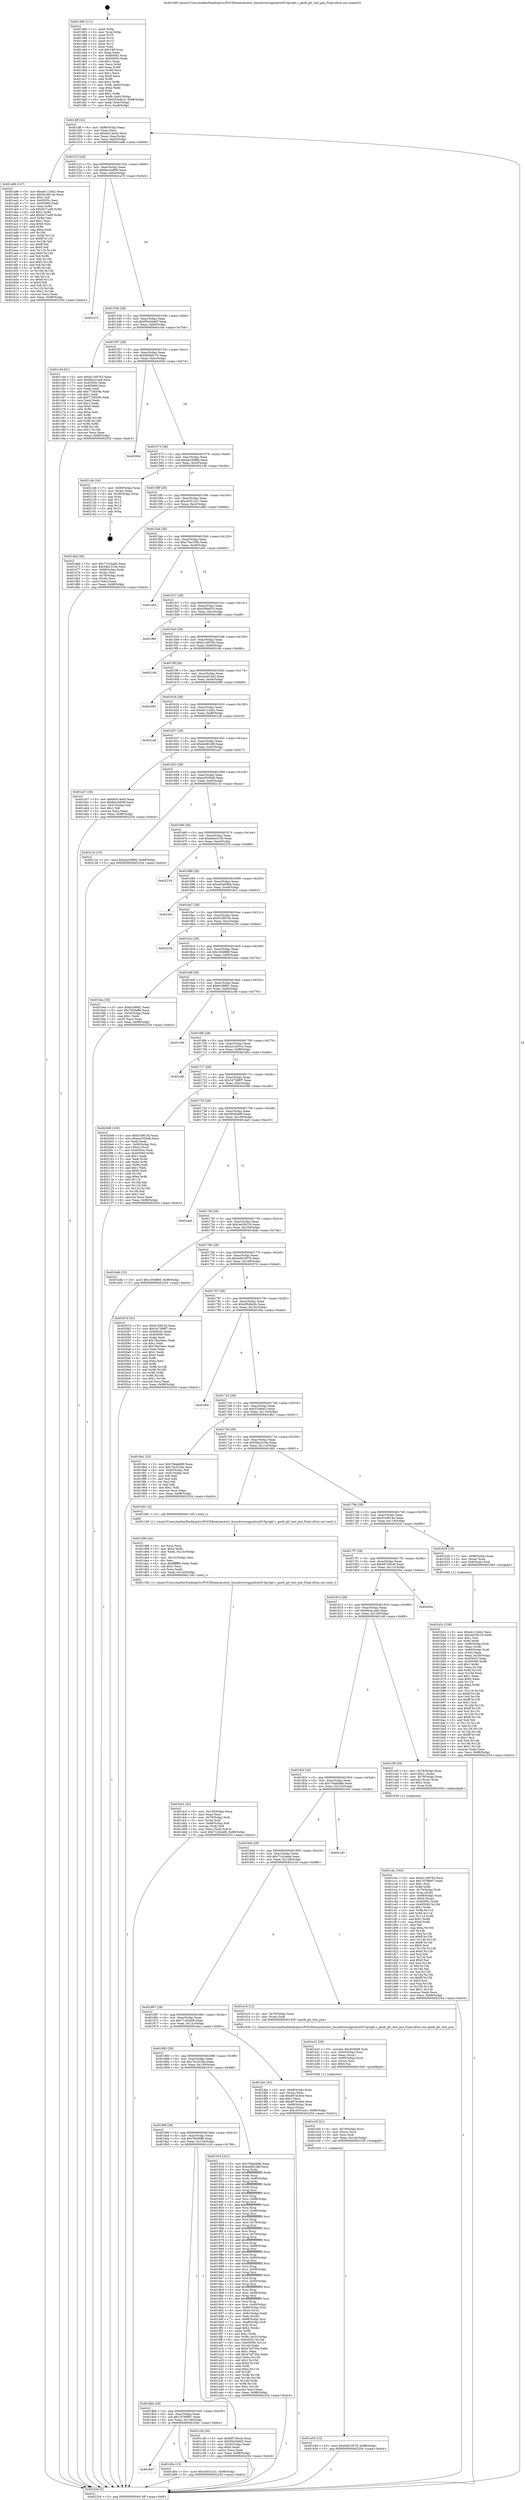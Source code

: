 digraph "0x401490" {
  label = "0x401490 (/mnt/c/Users/mathe/Desktop/tcc/POCII/binaries/extr_linuxdriversgpudrmi915gvtgtt.c_gen8_gtt_test_pse_Final-ollvm.out::main(0))"
  labelloc = "t"
  node[shape=record]

  Entry [label="",width=0.3,height=0.3,shape=circle,fillcolor=black,style=filled]
  "0x4014ff" [label="{
     0x4014ff [32]\l
     | [instrs]\l
     &nbsp;&nbsp;0x4014ff \<+6\>: mov -0x98(%rbp),%eax\l
     &nbsp;&nbsp;0x401505 \<+2\>: mov %eax,%ecx\l
     &nbsp;&nbsp;0x401507 \<+6\>: sub $0x8cb14e04,%ecx\l
     &nbsp;&nbsp;0x40150d \<+6\>: mov %eax,-0xac(%rbp)\l
     &nbsp;&nbsp;0x401513 \<+6\>: mov %ecx,-0xb0(%rbp)\l
     &nbsp;&nbsp;0x401519 \<+6\>: je 0000000000401a96 \<main+0x606\>\l
  }"]
  "0x401a96" [label="{
     0x401a96 [147]\l
     | [instrs]\l
     &nbsp;&nbsp;0x401a96 \<+5\>: mov $0xeb112eb2,%eax\l
     &nbsp;&nbsp;0x401a9b \<+5\>: mov $0x5cc6614e,%ecx\l
     &nbsp;&nbsp;0x401aa0 \<+2\>: mov $0x1,%dl\l
     &nbsp;&nbsp;0x401aa2 \<+7\>: mov 0x40505c,%esi\l
     &nbsp;&nbsp;0x401aa9 \<+7\>: mov 0x405060,%edi\l
     &nbsp;&nbsp;0x401ab0 \<+3\>: mov %esi,%r8d\l
     &nbsp;&nbsp;0x401ab3 \<+7\>: sub $0x5e71ad9,%r8d\l
     &nbsp;&nbsp;0x401aba \<+4\>: sub $0x1,%r8d\l
     &nbsp;&nbsp;0x401abe \<+7\>: add $0x5e71ad9,%r8d\l
     &nbsp;&nbsp;0x401ac5 \<+4\>: imul %r8d,%esi\l
     &nbsp;&nbsp;0x401ac9 \<+3\>: and $0x1,%esi\l
     &nbsp;&nbsp;0x401acc \<+3\>: cmp $0x0,%esi\l
     &nbsp;&nbsp;0x401acf \<+4\>: sete %r9b\l
     &nbsp;&nbsp;0x401ad3 \<+3\>: cmp $0xa,%edi\l
     &nbsp;&nbsp;0x401ad6 \<+4\>: setl %r10b\l
     &nbsp;&nbsp;0x401ada \<+3\>: mov %r9b,%r11b\l
     &nbsp;&nbsp;0x401add \<+4\>: xor $0xff,%r11b\l
     &nbsp;&nbsp;0x401ae1 \<+3\>: mov %r10b,%bl\l
     &nbsp;&nbsp;0x401ae4 \<+3\>: xor $0xff,%bl\l
     &nbsp;&nbsp;0x401ae7 \<+3\>: xor $0x0,%dl\l
     &nbsp;&nbsp;0x401aea \<+3\>: mov %r11b,%r14b\l
     &nbsp;&nbsp;0x401aed \<+4\>: and $0x0,%r14b\l
     &nbsp;&nbsp;0x401af1 \<+3\>: and %dl,%r9b\l
     &nbsp;&nbsp;0x401af4 \<+3\>: mov %bl,%r15b\l
     &nbsp;&nbsp;0x401af7 \<+4\>: and $0x0,%r15b\l
     &nbsp;&nbsp;0x401afb \<+3\>: and %dl,%r10b\l
     &nbsp;&nbsp;0x401afe \<+3\>: or %r9b,%r14b\l
     &nbsp;&nbsp;0x401b01 \<+3\>: or %r10b,%r15b\l
     &nbsp;&nbsp;0x401b04 \<+3\>: xor %r15b,%r14b\l
     &nbsp;&nbsp;0x401b07 \<+3\>: or %bl,%r11b\l
     &nbsp;&nbsp;0x401b0a \<+4\>: xor $0xff,%r11b\l
     &nbsp;&nbsp;0x401b0e \<+3\>: or $0x0,%dl\l
     &nbsp;&nbsp;0x401b11 \<+3\>: and %dl,%r11b\l
     &nbsp;&nbsp;0x401b14 \<+3\>: or %r11b,%r14b\l
     &nbsp;&nbsp;0x401b17 \<+4\>: test $0x1,%r14b\l
     &nbsp;&nbsp;0x401b1b \<+3\>: cmovne %ecx,%eax\l
     &nbsp;&nbsp;0x401b1e \<+6\>: mov %eax,-0x98(%rbp)\l
     &nbsp;&nbsp;0x401b24 \<+5\>: jmp 0000000000402254 \<main+0xdc4\>\l
  }"]
  "0x40151f" [label="{
     0x40151f [28]\l
     | [instrs]\l
     &nbsp;&nbsp;0x40151f \<+5\>: jmp 0000000000401524 \<main+0x94\>\l
     &nbsp;&nbsp;0x401524 \<+6\>: mov -0xac(%rbp),%eax\l
     &nbsp;&nbsp;0x40152a \<+5\>: sub $0x8ec3a908,%eax\l
     &nbsp;&nbsp;0x40152f \<+6\>: mov %eax,-0xb4(%rbp)\l
     &nbsp;&nbsp;0x401535 \<+6\>: je 0000000000401a75 \<main+0x5e5\>\l
  }"]
  Exit [label="",width=0.3,height=0.3,shape=circle,fillcolor=black,style=filled,peripheries=2]
  "0x401a75" [label="{
     0x401a75\l
  }", style=dashed]
  "0x40153b" [label="{
     0x40153b [28]\l
     | [instrs]\l
     &nbsp;&nbsp;0x40153b \<+5\>: jmp 0000000000401540 \<main+0xb0\>\l
     &nbsp;&nbsp;0x401540 \<+6\>: mov -0xac(%rbp),%eax\l
     &nbsp;&nbsp;0x401546 \<+5\>: sub $0x95e34dd5,%eax\l
     &nbsp;&nbsp;0x40154b \<+6\>: mov %eax,-0xb8(%rbp)\l
     &nbsp;&nbsp;0x401551 \<+6\>: je 0000000000401c44 \<main+0x7b4\>\l
  }"]
  "0x401e54" [label="{
     0x401e54 [15]\l
     | [instrs]\l
     &nbsp;&nbsp;0x401e54 \<+10\>: movl $0x44810079,-0x98(%rbp)\l
     &nbsp;&nbsp;0x401e5e \<+5\>: jmp 0000000000402254 \<main+0xdc4\>\l
  }"]
  "0x401c44" [label="{
     0x401c44 [91]\l
     | [instrs]\l
     &nbsp;&nbsp;0x401c44 \<+5\>: mov $0xd11b9763,%eax\l
     &nbsp;&nbsp;0x401c49 \<+5\>: mov $0x6bce1ae8,%ecx\l
     &nbsp;&nbsp;0x401c4e \<+7\>: mov 0x40505c,%edx\l
     &nbsp;&nbsp;0x401c55 \<+7\>: mov 0x405060,%esi\l
     &nbsp;&nbsp;0x401c5c \<+2\>: mov %edx,%edi\l
     &nbsp;&nbsp;0x401c5e \<+6\>: add $0x773820fe,%edi\l
     &nbsp;&nbsp;0x401c64 \<+3\>: sub $0x1,%edi\l
     &nbsp;&nbsp;0x401c67 \<+6\>: sub $0x773820fe,%edi\l
     &nbsp;&nbsp;0x401c6d \<+3\>: imul %edi,%edx\l
     &nbsp;&nbsp;0x401c70 \<+3\>: and $0x1,%edx\l
     &nbsp;&nbsp;0x401c73 \<+3\>: cmp $0x0,%edx\l
     &nbsp;&nbsp;0x401c76 \<+4\>: sete %r8b\l
     &nbsp;&nbsp;0x401c7a \<+3\>: cmp $0xa,%esi\l
     &nbsp;&nbsp;0x401c7d \<+4\>: setl %r9b\l
     &nbsp;&nbsp;0x401c81 \<+3\>: mov %r8b,%r10b\l
     &nbsp;&nbsp;0x401c84 \<+3\>: and %r9b,%r10b\l
     &nbsp;&nbsp;0x401c87 \<+3\>: xor %r9b,%r8b\l
     &nbsp;&nbsp;0x401c8a \<+3\>: or %r8b,%r10b\l
     &nbsp;&nbsp;0x401c8d \<+4\>: test $0x1,%r10b\l
     &nbsp;&nbsp;0x401c91 \<+3\>: cmovne %ecx,%eax\l
     &nbsp;&nbsp;0x401c94 \<+6\>: mov %eax,-0x98(%rbp)\l
     &nbsp;&nbsp;0x401c9a \<+5\>: jmp 0000000000402254 \<main+0xdc4\>\l
  }"]
  "0x401557" [label="{
     0x401557 [28]\l
     | [instrs]\l
     &nbsp;&nbsp;0x401557 \<+5\>: jmp 000000000040155c \<main+0xcc\>\l
     &nbsp;&nbsp;0x40155c \<+6\>: mov -0xac(%rbp),%eax\l
     &nbsp;&nbsp;0x401562 \<+5\>: sub $0x9d940c70,%eax\l
     &nbsp;&nbsp;0x401567 \<+6\>: mov %eax,-0xbc(%rbp)\l
     &nbsp;&nbsp;0x40156d \<+6\>: je 000000000040200d \<main+0xb7d\>\l
  }"]
  "0x401e3f" [label="{
     0x401e3f [21]\l
     | [instrs]\l
     &nbsp;&nbsp;0x401e3f \<+4\>: mov -0x70(%rbp),%rcx\l
     &nbsp;&nbsp;0x401e43 \<+3\>: mov (%rcx),%rcx\l
     &nbsp;&nbsp;0x401e46 \<+3\>: mov %rcx,%rdi\l
     &nbsp;&nbsp;0x401e49 \<+6\>: mov %eax,-0x144(%rbp)\l
     &nbsp;&nbsp;0x401e4f \<+5\>: call 0000000000401030 \<free@plt\>\l
     | [calls]\l
     &nbsp;&nbsp;0x401030 \{1\} (unknown)\l
  }"]
  "0x40200d" [label="{
     0x40200d\l
  }", style=dashed]
  "0x401573" [label="{
     0x401573 [28]\l
     | [instrs]\l
     &nbsp;&nbsp;0x401573 \<+5\>: jmp 0000000000401578 \<main+0xe8\>\l
     &nbsp;&nbsp;0x401578 \<+6\>: mov -0xac(%rbp),%eax\l
     &nbsp;&nbsp;0x40157e \<+5\>: sub $0xab2598fd,%eax\l
     &nbsp;&nbsp;0x401583 \<+6\>: mov %eax,-0xc0(%rbp)\l
     &nbsp;&nbsp;0x401589 \<+6\>: je 000000000040214b \<main+0xcbb\>\l
  }"]
  "0x401e22" [label="{
     0x401e22 [29]\l
     | [instrs]\l
     &nbsp;&nbsp;0x401e22 \<+10\>: movabs $0x4030d6,%rdi\l
     &nbsp;&nbsp;0x401e2c \<+4\>: mov -0x60(%rbp),%rcx\l
     &nbsp;&nbsp;0x401e30 \<+2\>: mov %eax,(%rcx)\l
     &nbsp;&nbsp;0x401e32 \<+4\>: mov -0x60(%rbp),%rcx\l
     &nbsp;&nbsp;0x401e36 \<+2\>: mov (%rcx),%esi\l
     &nbsp;&nbsp;0x401e38 \<+2\>: mov $0x0,%al\l
     &nbsp;&nbsp;0x401e3a \<+5\>: call 0000000000401040 \<printf@plt\>\l
     | [calls]\l
     &nbsp;&nbsp;0x401040 \{1\} (unknown)\l
  }"]
  "0x40214b" [label="{
     0x40214b [24]\l
     | [instrs]\l
     &nbsp;&nbsp;0x40214b \<+7\>: mov -0x90(%rbp),%rax\l
     &nbsp;&nbsp;0x402152 \<+2\>: mov (%rax),%eax\l
     &nbsp;&nbsp;0x402154 \<+4\>: lea -0x28(%rbp),%rsp\l
     &nbsp;&nbsp;0x402158 \<+1\>: pop %rbx\l
     &nbsp;&nbsp;0x402159 \<+2\>: pop %r12\l
     &nbsp;&nbsp;0x40215b \<+2\>: pop %r13\l
     &nbsp;&nbsp;0x40215d \<+2\>: pop %r14\l
     &nbsp;&nbsp;0x40215f \<+2\>: pop %r15\l
     &nbsp;&nbsp;0x402161 \<+1\>: pop %rbp\l
     &nbsp;&nbsp;0x402162 \<+1\>: ret\l
  }"]
  "0x40158f" [label="{
     0x40158f [28]\l
     | [instrs]\l
     &nbsp;&nbsp;0x40158f \<+5\>: jmp 0000000000401594 \<main+0x104\>\l
     &nbsp;&nbsp;0x401594 \<+6\>: mov -0xac(%rbp),%eax\l
     &nbsp;&nbsp;0x40159a \<+5\>: sub $0xc4551a31,%eax\l
     &nbsp;&nbsp;0x40159f \<+6\>: mov %eax,-0xc4(%rbp)\l
     &nbsp;&nbsp;0x4015a5 \<+6\>: je 0000000000401d6d \<main+0x8dd\>\l
  }"]
  "0x401dc2" [label="{
     0x401dc2 [42]\l
     | [instrs]\l
     &nbsp;&nbsp;0x401dc2 \<+6\>: mov -0x140(%rbp),%ecx\l
     &nbsp;&nbsp;0x401dc8 \<+3\>: imul %eax,%ecx\l
     &nbsp;&nbsp;0x401dcb \<+4\>: mov -0x70(%rbp),%rdi\l
     &nbsp;&nbsp;0x401dcf \<+3\>: mov (%rdi),%rdi\l
     &nbsp;&nbsp;0x401dd2 \<+4\>: mov -0x68(%rbp),%r8\l
     &nbsp;&nbsp;0x401dd6 \<+3\>: movslq (%r8),%r8\l
     &nbsp;&nbsp;0x401dd9 \<+4\>: mov %ecx,(%rdi,%r8,4)\l
     &nbsp;&nbsp;0x401ddd \<+10\>: movl $0x71cb2a06,-0x98(%rbp)\l
     &nbsp;&nbsp;0x401de7 \<+5\>: jmp 0000000000402254 \<main+0xdc4\>\l
  }"]
  "0x401d6d" [label="{
     0x401d6d [36]\l
     | [instrs]\l
     &nbsp;&nbsp;0x401d6d \<+5\>: mov $0x71424ada,%eax\l
     &nbsp;&nbsp;0x401d72 \<+5\>: mov $0x58a2310a,%ecx\l
     &nbsp;&nbsp;0x401d77 \<+4\>: mov -0x68(%rbp),%rdx\l
     &nbsp;&nbsp;0x401d7b \<+2\>: mov (%rdx),%esi\l
     &nbsp;&nbsp;0x401d7d \<+4\>: mov -0x78(%rbp),%rdx\l
     &nbsp;&nbsp;0x401d81 \<+2\>: cmp (%rdx),%esi\l
     &nbsp;&nbsp;0x401d83 \<+3\>: cmovl %ecx,%eax\l
     &nbsp;&nbsp;0x401d86 \<+6\>: mov %eax,-0x98(%rbp)\l
     &nbsp;&nbsp;0x401d8c \<+5\>: jmp 0000000000402254 \<main+0xdc4\>\l
  }"]
  "0x4015ab" [label="{
     0x4015ab [28]\l
     | [instrs]\l
     &nbsp;&nbsp;0x4015ab \<+5\>: jmp 00000000004015b0 \<main+0x120\>\l
     &nbsp;&nbsp;0x4015b0 \<+6\>: mov -0xac(%rbp),%eax\l
     &nbsp;&nbsp;0x4015b6 \<+5\>: sub $0xc7be105b,%eax\l
     &nbsp;&nbsp;0x4015bb \<+6\>: mov %eax,-0xc8(%rbp)\l
     &nbsp;&nbsp;0x4015c1 \<+6\>: je 0000000000401e63 \<main+0x9d3\>\l
  }"]
  "0x401d96" [label="{
     0x401d96 [44]\l
     | [instrs]\l
     &nbsp;&nbsp;0x401d96 \<+2\>: xor %ecx,%ecx\l
     &nbsp;&nbsp;0x401d98 \<+5\>: mov $0x2,%edx\l
     &nbsp;&nbsp;0x401d9d \<+6\>: mov %edx,-0x13c(%rbp)\l
     &nbsp;&nbsp;0x401da3 \<+1\>: cltd\l
     &nbsp;&nbsp;0x401da4 \<+6\>: mov -0x13c(%rbp),%esi\l
     &nbsp;&nbsp;0x401daa \<+2\>: idiv %esi\l
     &nbsp;&nbsp;0x401dac \<+6\>: imul $0xfffffffe,%edx,%edx\l
     &nbsp;&nbsp;0x401db2 \<+3\>: sub $0x1,%ecx\l
     &nbsp;&nbsp;0x401db5 \<+2\>: sub %ecx,%edx\l
     &nbsp;&nbsp;0x401db7 \<+6\>: mov %edx,-0x140(%rbp)\l
     &nbsp;&nbsp;0x401dbd \<+5\>: call 0000000000401160 \<next_i\>\l
     | [calls]\l
     &nbsp;&nbsp;0x401160 \{1\} (/mnt/c/Users/mathe/Desktop/tcc/POCII/binaries/extr_linuxdriversgpudrmi915gvtgtt.c_gen8_gtt_test_pse_Final-ollvm.out::next_i)\l
  }"]
  "0x401e63" [label="{
     0x401e63\l
  }", style=dashed]
  "0x4015c7" [label="{
     0x4015c7 [28]\l
     | [instrs]\l
     &nbsp;&nbsp;0x4015c7 \<+5\>: jmp 00000000004015cc \<main+0x13c\>\l
     &nbsp;&nbsp;0x4015cc \<+6\>: mov -0xac(%rbp),%eax\l
     &nbsp;&nbsp;0x4015d2 \<+5\>: sub $0xcf564f10,%eax\l
     &nbsp;&nbsp;0x4015d7 \<+6\>: mov %eax,-0xcc(%rbp)\l
     &nbsp;&nbsp;0x4015dd \<+6\>: je 0000000000401f88 \<main+0xaf8\>\l
  }"]
  "0x4018d7" [label="{
     0x4018d7\l
  }", style=dashed]
  "0x401f88" [label="{
     0x401f88\l
  }", style=dashed]
  "0x4015e3" [label="{
     0x4015e3 [28]\l
     | [instrs]\l
     &nbsp;&nbsp;0x4015e3 \<+5\>: jmp 00000000004015e8 \<main+0x158\>\l
     &nbsp;&nbsp;0x4015e8 \<+6\>: mov -0xac(%rbp),%eax\l
     &nbsp;&nbsp;0x4015ee \<+5\>: sub $0xd11b9763,%eax\l
     &nbsp;&nbsp;0x4015f3 \<+6\>: mov %eax,-0xd0(%rbp)\l
     &nbsp;&nbsp;0x4015f9 \<+6\>: je 00000000004021db \<main+0xd4b\>\l
  }"]
  "0x401d5e" [label="{
     0x401d5e [15]\l
     | [instrs]\l
     &nbsp;&nbsp;0x401d5e \<+10\>: movl $0xc4551a31,-0x98(%rbp)\l
     &nbsp;&nbsp;0x401d68 \<+5\>: jmp 0000000000402254 \<main+0xdc4\>\l
  }"]
  "0x4021db" [label="{
     0x4021db\l
  }", style=dashed]
  "0x4015ff" [label="{
     0x4015ff [28]\l
     | [instrs]\l
     &nbsp;&nbsp;0x4015ff \<+5\>: jmp 0000000000401604 \<main+0x174\>\l
     &nbsp;&nbsp;0x401604 \<+6\>: mov -0xac(%rbp),%eax\l
     &nbsp;&nbsp;0x40160a \<+5\>: sub $0xeadd14d3,%eax\l
     &nbsp;&nbsp;0x40160f \<+6\>: mov %eax,-0xd4(%rbp)\l
     &nbsp;&nbsp;0x401615 \<+6\>: je 0000000000402069 \<main+0xbd9\>\l
  }"]
  "0x401cbc" [label="{
     0x401cbc [162]\l
     | [instrs]\l
     &nbsp;&nbsp;0x401cbc \<+5\>: mov $0xd11b9763,%ecx\l
     &nbsp;&nbsp;0x401cc1 \<+5\>: mov $0x7d76f697,%edx\l
     &nbsp;&nbsp;0x401cc6 \<+3\>: mov $0x1,%sil\l
     &nbsp;&nbsp;0x401cc9 \<+3\>: xor %r8d,%r8d\l
     &nbsp;&nbsp;0x401ccc \<+4\>: mov -0x70(%rbp),%rdi\l
     &nbsp;&nbsp;0x401cd0 \<+3\>: mov %rax,(%rdi)\l
     &nbsp;&nbsp;0x401cd3 \<+4\>: mov -0x68(%rbp),%rax\l
     &nbsp;&nbsp;0x401cd7 \<+6\>: movl $0x0,(%rax)\l
     &nbsp;&nbsp;0x401cdd \<+8\>: mov 0x40505c,%r9d\l
     &nbsp;&nbsp;0x401ce5 \<+8\>: mov 0x405060,%r10d\l
     &nbsp;&nbsp;0x401ced \<+4\>: sub $0x1,%r8d\l
     &nbsp;&nbsp;0x401cf1 \<+3\>: mov %r9d,%r11d\l
     &nbsp;&nbsp;0x401cf4 \<+3\>: add %r8d,%r11d\l
     &nbsp;&nbsp;0x401cf7 \<+4\>: imul %r11d,%r9d\l
     &nbsp;&nbsp;0x401cfb \<+4\>: and $0x1,%r9d\l
     &nbsp;&nbsp;0x401cff \<+4\>: cmp $0x0,%r9d\l
     &nbsp;&nbsp;0x401d03 \<+3\>: sete %bl\l
     &nbsp;&nbsp;0x401d06 \<+4\>: cmp $0xa,%r10d\l
     &nbsp;&nbsp;0x401d0a \<+4\>: setl %r14b\l
     &nbsp;&nbsp;0x401d0e \<+3\>: mov %bl,%r15b\l
     &nbsp;&nbsp;0x401d11 \<+4\>: xor $0xff,%r15b\l
     &nbsp;&nbsp;0x401d15 \<+3\>: mov %r14b,%r12b\l
     &nbsp;&nbsp;0x401d18 \<+4\>: xor $0xff,%r12b\l
     &nbsp;&nbsp;0x401d1c \<+4\>: xor $0x0,%sil\l
     &nbsp;&nbsp;0x401d20 \<+3\>: mov %r15b,%r13b\l
     &nbsp;&nbsp;0x401d23 \<+4\>: and $0x0,%r13b\l
     &nbsp;&nbsp;0x401d27 \<+3\>: and %sil,%bl\l
     &nbsp;&nbsp;0x401d2a \<+3\>: mov %r12b,%al\l
     &nbsp;&nbsp;0x401d2d \<+2\>: and $0x0,%al\l
     &nbsp;&nbsp;0x401d2f \<+3\>: and %sil,%r14b\l
     &nbsp;&nbsp;0x401d32 \<+3\>: or %bl,%r13b\l
     &nbsp;&nbsp;0x401d35 \<+3\>: or %r14b,%al\l
     &nbsp;&nbsp;0x401d38 \<+3\>: xor %al,%r13b\l
     &nbsp;&nbsp;0x401d3b \<+3\>: or %r12b,%r15b\l
     &nbsp;&nbsp;0x401d3e \<+4\>: xor $0xff,%r15b\l
     &nbsp;&nbsp;0x401d42 \<+4\>: or $0x0,%sil\l
     &nbsp;&nbsp;0x401d46 \<+3\>: and %sil,%r15b\l
     &nbsp;&nbsp;0x401d49 \<+3\>: or %r15b,%r13b\l
     &nbsp;&nbsp;0x401d4c \<+4\>: test $0x1,%r13b\l
     &nbsp;&nbsp;0x401d50 \<+3\>: cmovne %edx,%ecx\l
     &nbsp;&nbsp;0x401d53 \<+6\>: mov %ecx,-0x98(%rbp)\l
     &nbsp;&nbsp;0x401d59 \<+5\>: jmp 0000000000402254 \<main+0xdc4\>\l
  }"]
  "0x402069" [label="{
     0x402069\l
  }", style=dashed]
  "0x40161b" [label="{
     0x40161b [28]\l
     | [instrs]\l
     &nbsp;&nbsp;0x40161b \<+5\>: jmp 0000000000401620 \<main+0x190\>\l
     &nbsp;&nbsp;0x401620 \<+6\>: mov -0xac(%rbp),%eax\l
     &nbsp;&nbsp;0x401626 \<+5\>: sub $0xeb112eb2,%eax\l
     &nbsp;&nbsp;0x40162b \<+6\>: mov %eax,-0xd8(%rbp)\l
     &nbsp;&nbsp;0x401631 \<+6\>: je 00000000004021a8 \<main+0xd18\>\l
  }"]
  "0x4018bb" [label="{
     0x4018bb [28]\l
     | [instrs]\l
     &nbsp;&nbsp;0x4018bb \<+5\>: jmp 00000000004018c0 \<main+0x430\>\l
     &nbsp;&nbsp;0x4018c0 \<+6\>: mov -0xac(%rbp),%eax\l
     &nbsp;&nbsp;0x4018c6 \<+5\>: sub $0x7d76f697,%eax\l
     &nbsp;&nbsp;0x4018cb \<+6\>: mov %eax,-0x138(%rbp)\l
     &nbsp;&nbsp;0x4018d1 \<+6\>: je 0000000000401d5e \<main+0x8ce\>\l
  }"]
  "0x4021a8" [label="{
     0x4021a8\l
  }", style=dashed]
  "0x401637" [label="{
     0x401637 [28]\l
     | [instrs]\l
     &nbsp;&nbsp;0x401637 \<+5\>: jmp 000000000040163c \<main+0x1ac\>\l
     &nbsp;&nbsp;0x40163c \<+6\>: mov -0xac(%rbp),%eax\l
     &nbsp;&nbsp;0x401642 \<+5\>: sub $0xebd91d8f,%eax\l
     &nbsp;&nbsp;0x401647 \<+6\>: mov %eax,-0xdc(%rbp)\l
     &nbsp;&nbsp;0x40164d \<+6\>: je 0000000000401a57 \<main+0x5c7\>\l
  }"]
  "0x401c26" [label="{
     0x401c26 [30]\l
     | [instrs]\l
     &nbsp;&nbsp;0x401c26 \<+5\>: mov $0x68729ccb,%eax\l
     &nbsp;&nbsp;0x401c2b \<+5\>: mov $0x95e34dd5,%ecx\l
     &nbsp;&nbsp;0x401c30 \<+3\>: mov -0x30(%rbp),%edx\l
     &nbsp;&nbsp;0x401c33 \<+3\>: cmp $0x0,%edx\l
     &nbsp;&nbsp;0x401c36 \<+3\>: cmove %ecx,%eax\l
     &nbsp;&nbsp;0x401c39 \<+6\>: mov %eax,-0x98(%rbp)\l
     &nbsp;&nbsp;0x401c3f \<+5\>: jmp 0000000000402254 \<main+0xdc4\>\l
  }"]
  "0x401a57" [label="{
     0x401a57 [30]\l
     | [instrs]\l
     &nbsp;&nbsp;0x401a57 \<+5\>: mov $0x8cb14e04,%eax\l
     &nbsp;&nbsp;0x401a5c \<+5\>: mov $0x8ec3a908,%ecx\l
     &nbsp;&nbsp;0x401a61 \<+3\>: mov -0x31(%rbp),%dl\l
     &nbsp;&nbsp;0x401a64 \<+3\>: test $0x1,%dl\l
     &nbsp;&nbsp;0x401a67 \<+3\>: cmovne %ecx,%eax\l
     &nbsp;&nbsp;0x401a6a \<+6\>: mov %eax,-0x98(%rbp)\l
     &nbsp;&nbsp;0x401a70 \<+5\>: jmp 0000000000402254 \<main+0xdc4\>\l
  }"]
  "0x401653" [label="{
     0x401653 [28]\l
     | [instrs]\l
     &nbsp;&nbsp;0x401653 \<+5\>: jmp 0000000000401658 \<main+0x1c8\>\l
     &nbsp;&nbsp;0x401658 \<+6\>: mov -0xac(%rbp),%eax\l
     &nbsp;&nbsp;0x40165e \<+5\>: sub $0xec0550e8,%eax\l
     &nbsp;&nbsp;0x401663 \<+6\>: mov %eax,-0xe0(%rbp)\l
     &nbsp;&nbsp;0x401669 \<+6\>: je 000000000040213c \<main+0xcac\>\l
  }"]
  "0x401b3c" [label="{
     0x401b3c [159]\l
     | [instrs]\l
     &nbsp;&nbsp;0x401b3c \<+5\>: mov $0xeb112eb2,%ecx\l
     &nbsp;&nbsp;0x401b41 \<+5\>: mov $0x3e439129,%edx\l
     &nbsp;&nbsp;0x401b46 \<+3\>: mov $0x1,%sil\l
     &nbsp;&nbsp;0x401b49 \<+3\>: xor %r8d,%r8d\l
     &nbsp;&nbsp;0x401b4c \<+4\>: mov -0x80(%rbp),%rdi\l
     &nbsp;&nbsp;0x401b50 \<+2\>: mov %eax,(%rdi)\l
     &nbsp;&nbsp;0x401b52 \<+4\>: mov -0x80(%rbp),%rdi\l
     &nbsp;&nbsp;0x401b56 \<+2\>: mov (%rdi),%eax\l
     &nbsp;&nbsp;0x401b58 \<+3\>: mov %eax,-0x30(%rbp)\l
     &nbsp;&nbsp;0x401b5b \<+7\>: mov 0x40505c,%eax\l
     &nbsp;&nbsp;0x401b62 \<+8\>: mov 0x405060,%r9d\l
     &nbsp;&nbsp;0x401b6a \<+4\>: sub $0x1,%r8d\l
     &nbsp;&nbsp;0x401b6e \<+3\>: mov %eax,%r10d\l
     &nbsp;&nbsp;0x401b71 \<+3\>: add %r8d,%r10d\l
     &nbsp;&nbsp;0x401b74 \<+4\>: imul %r10d,%eax\l
     &nbsp;&nbsp;0x401b78 \<+3\>: and $0x1,%eax\l
     &nbsp;&nbsp;0x401b7b \<+3\>: cmp $0x0,%eax\l
     &nbsp;&nbsp;0x401b7e \<+4\>: sete %r11b\l
     &nbsp;&nbsp;0x401b82 \<+4\>: cmp $0xa,%r9d\l
     &nbsp;&nbsp;0x401b86 \<+3\>: setl %bl\l
     &nbsp;&nbsp;0x401b89 \<+3\>: mov %r11b,%r14b\l
     &nbsp;&nbsp;0x401b8c \<+4\>: xor $0xff,%r14b\l
     &nbsp;&nbsp;0x401b90 \<+3\>: mov %bl,%r15b\l
     &nbsp;&nbsp;0x401b93 \<+4\>: xor $0xff,%r15b\l
     &nbsp;&nbsp;0x401b97 \<+4\>: xor $0x1,%sil\l
     &nbsp;&nbsp;0x401b9b \<+3\>: mov %r14b,%r12b\l
     &nbsp;&nbsp;0x401b9e \<+4\>: and $0xff,%r12b\l
     &nbsp;&nbsp;0x401ba2 \<+3\>: and %sil,%r11b\l
     &nbsp;&nbsp;0x401ba5 \<+3\>: mov %r15b,%r13b\l
     &nbsp;&nbsp;0x401ba8 \<+4\>: and $0xff,%r13b\l
     &nbsp;&nbsp;0x401bac \<+3\>: and %sil,%bl\l
     &nbsp;&nbsp;0x401baf \<+3\>: or %r11b,%r12b\l
     &nbsp;&nbsp;0x401bb2 \<+3\>: or %bl,%r13b\l
     &nbsp;&nbsp;0x401bb5 \<+3\>: xor %r13b,%r12b\l
     &nbsp;&nbsp;0x401bb8 \<+3\>: or %r15b,%r14b\l
     &nbsp;&nbsp;0x401bbb \<+4\>: xor $0xff,%r14b\l
     &nbsp;&nbsp;0x401bbf \<+4\>: or $0x1,%sil\l
     &nbsp;&nbsp;0x401bc3 \<+3\>: and %sil,%r14b\l
     &nbsp;&nbsp;0x401bc6 \<+3\>: or %r14b,%r12b\l
     &nbsp;&nbsp;0x401bc9 \<+4\>: test $0x1,%r12b\l
     &nbsp;&nbsp;0x401bcd \<+3\>: cmovne %edx,%ecx\l
     &nbsp;&nbsp;0x401bd0 \<+6\>: mov %ecx,-0x98(%rbp)\l
     &nbsp;&nbsp;0x401bd6 \<+5\>: jmp 0000000000402254 \<main+0xdc4\>\l
  }"]
  "0x40213c" [label="{
     0x40213c [15]\l
     | [instrs]\l
     &nbsp;&nbsp;0x40213c \<+10\>: movl $0xab2598fd,-0x98(%rbp)\l
     &nbsp;&nbsp;0x402146 \<+5\>: jmp 0000000000402254 \<main+0xdc4\>\l
  }"]
  "0x40166f" [label="{
     0x40166f [28]\l
     | [instrs]\l
     &nbsp;&nbsp;0x40166f \<+5\>: jmp 0000000000401674 \<main+0x1e4\>\l
     &nbsp;&nbsp;0x401674 \<+6\>: mov -0xac(%rbp),%eax\l
     &nbsp;&nbsp;0x40167a \<+5\>: sub $0xed4c4159,%eax\l
     &nbsp;&nbsp;0x40167f \<+6\>: mov %eax,-0xe4(%rbp)\l
     &nbsp;&nbsp;0x401685 \<+6\>: je 0000000000402218 \<main+0xd88\>\l
  }"]
  "0x40189f" [label="{
     0x40189f [28]\l
     | [instrs]\l
     &nbsp;&nbsp;0x40189f \<+5\>: jmp 00000000004018a4 \<main+0x414\>\l
     &nbsp;&nbsp;0x4018a4 \<+6\>: mov -0xac(%rbp),%eax\l
     &nbsp;&nbsp;0x4018aa \<+5\>: sub $0x7830effe,%eax\l
     &nbsp;&nbsp;0x4018af \<+6\>: mov %eax,-0x134(%rbp)\l
     &nbsp;&nbsp;0x4018b5 \<+6\>: je 0000000000401c26 \<main+0x796\>\l
  }"]
  "0x402218" [label="{
     0x402218\l
  }", style=dashed]
  "0x40168b" [label="{
     0x40168b [28]\l
     | [instrs]\l
     &nbsp;&nbsp;0x40168b \<+5\>: jmp 0000000000401690 \<main+0x200\>\l
     &nbsp;&nbsp;0x401690 \<+6\>: mov -0xac(%rbp),%eax\l
     &nbsp;&nbsp;0x401696 \<+5\>: sub $0xed5a0084,%eax\l
     &nbsp;&nbsp;0x40169b \<+6\>: mov %eax,-0xe8(%rbp)\l
     &nbsp;&nbsp;0x4016a1 \<+6\>: je 0000000000401fe3 \<main+0xb53\>\l
  }"]
  "0x401916" [label="{
     0x401916 [321]\l
     | [instrs]\l
     &nbsp;&nbsp;0x401916 \<+5\>: mov $0x70babb86,%eax\l
     &nbsp;&nbsp;0x40191b \<+5\>: mov $0xebd91d8f,%ecx\l
     &nbsp;&nbsp;0x401920 \<+3\>: mov %rsp,%rdx\l
     &nbsp;&nbsp;0x401923 \<+4\>: add $0xfffffffffffffff0,%rdx\l
     &nbsp;&nbsp;0x401927 \<+3\>: mov %rdx,%rsp\l
     &nbsp;&nbsp;0x40192a \<+7\>: mov %rdx,-0x90(%rbp)\l
     &nbsp;&nbsp;0x401931 \<+3\>: mov %rsp,%rdx\l
     &nbsp;&nbsp;0x401934 \<+4\>: add $0xfffffffffffffff0,%rdx\l
     &nbsp;&nbsp;0x401938 \<+3\>: mov %rdx,%rsp\l
     &nbsp;&nbsp;0x40193b \<+3\>: mov %rsp,%rsi\l
     &nbsp;&nbsp;0x40193e \<+4\>: add $0xfffffffffffffff0,%rsi\l
     &nbsp;&nbsp;0x401942 \<+3\>: mov %rsi,%rsp\l
     &nbsp;&nbsp;0x401945 \<+7\>: mov %rsi,-0x88(%rbp)\l
     &nbsp;&nbsp;0x40194c \<+3\>: mov %rsp,%rsi\l
     &nbsp;&nbsp;0x40194f \<+4\>: add $0xfffffffffffffff0,%rsi\l
     &nbsp;&nbsp;0x401953 \<+3\>: mov %rsi,%rsp\l
     &nbsp;&nbsp;0x401956 \<+4\>: mov %rsi,-0x80(%rbp)\l
     &nbsp;&nbsp;0x40195a \<+3\>: mov %rsp,%rsi\l
     &nbsp;&nbsp;0x40195d \<+4\>: add $0xfffffffffffffff0,%rsi\l
     &nbsp;&nbsp;0x401961 \<+3\>: mov %rsi,%rsp\l
     &nbsp;&nbsp;0x401964 \<+4\>: mov %rsi,-0x78(%rbp)\l
     &nbsp;&nbsp;0x401968 \<+3\>: mov %rsp,%rsi\l
     &nbsp;&nbsp;0x40196b \<+4\>: add $0xfffffffffffffff0,%rsi\l
     &nbsp;&nbsp;0x40196f \<+3\>: mov %rsi,%rsp\l
     &nbsp;&nbsp;0x401972 \<+4\>: mov %rsi,-0x70(%rbp)\l
     &nbsp;&nbsp;0x401976 \<+3\>: mov %rsp,%rsi\l
     &nbsp;&nbsp;0x401979 \<+4\>: add $0xfffffffffffffff0,%rsi\l
     &nbsp;&nbsp;0x40197d \<+3\>: mov %rsi,%rsp\l
     &nbsp;&nbsp;0x401980 \<+4\>: mov %rsi,-0x68(%rbp)\l
     &nbsp;&nbsp;0x401984 \<+3\>: mov %rsp,%rsi\l
     &nbsp;&nbsp;0x401987 \<+4\>: add $0xfffffffffffffff0,%rsi\l
     &nbsp;&nbsp;0x40198b \<+3\>: mov %rsi,%rsp\l
     &nbsp;&nbsp;0x40198e \<+4\>: mov %rsi,-0x60(%rbp)\l
     &nbsp;&nbsp;0x401992 \<+3\>: mov %rsp,%rsi\l
     &nbsp;&nbsp;0x401995 \<+4\>: add $0xfffffffffffffff0,%rsi\l
     &nbsp;&nbsp;0x401999 \<+3\>: mov %rsi,%rsp\l
     &nbsp;&nbsp;0x40199c \<+4\>: mov %rsi,-0x58(%rbp)\l
     &nbsp;&nbsp;0x4019a0 \<+3\>: mov %rsp,%rsi\l
     &nbsp;&nbsp;0x4019a3 \<+4\>: add $0xfffffffffffffff0,%rsi\l
     &nbsp;&nbsp;0x4019a7 \<+3\>: mov %rsi,%rsp\l
     &nbsp;&nbsp;0x4019aa \<+4\>: mov %rsi,-0x50(%rbp)\l
     &nbsp;&nbsp;0x4019ae \<+3\>: mov %rsp,%rsi\l
     &nbsp;&nbsp;0x4019b1 \<+4\>: add $0xfffffffffffffff0,%rsi\l
     &nbsp;&nbsp;0x4019b5 \<+3\>: mov %rsi,%rsp\l
     &nbsp;&nbsp;0x4019b8 \<+4\>: mov %rsi,-0x48(%rbp)\l
     &nbsp;&nbsp;0x4019bc \<+3\>: mov %rsp,%rsi\l
     &nbsp;&nbsp;0x4019bf \<+4\>: add $0xfffffffffffffff0,%rsi\l
     &nbsp;&nbsp;0x4019c3 \<+3\>: mov %rsi,%rsp\l
     &nbsp;&nbsp;0x4019c6 \<+4\>: mov %rsi,-0x40(%rbp)\l
     &nbsp;&nbsp;0x4019ca \<+7\>: mov -0x90(%rbp),%rsi\l
     &nbsp;&nbsp;0x4019d1 \<+6\>: movl $0x0,(%rsi)\l
     &nbsp;&nbsp;0x4019d7 \<+6\>: mov -0x9c(%rbp),%edi\l
     &nbsp;&nbsp;0x4019dd \<+2\>: mov %edi,(%rdx)\l
     &nbsp;&nbsp;0x4019df \<+7\>: mov -0x88(%rbp),%rsi\l
     &nbsp;&nbsp;0x4019e6 \<+7\>: mov -0xa8(%rbp),%r8\l
     &nbsp;&nbsp;0x4019ed \<+3\>: mov %r8,(%rsi)\l
     &nbsp;&nbsp;0x4019f0 \<+3\>: cmpl $0x2,(%rdx)\l
     &nbsp;&nbsp;0x4019f3 \<+4\>: setne %r9b\l
     &nbsp;&nbsp;0x4019f7 \<+4\>: and $0x1,%r9b\l
     &nbsp;&nbsp;0x4019fb \<+4\>: mov %r9b,-0x31(%rbp)\l
     &nbsp;&nbsp;0x4019ff \<+8\>: mov 0x40505c,%r10d\l
     &nbsp;&nbsp;0x401a07 \<+8\>: mov 0x405060,%r11d\l
     &nbsp;&nbsp;0x401a0f \<+3\>: mov %r10d,%ebx\l
     &nbsp;&nbsp;0x401a12 \<+6\>: sub $0x47af730a,%ebx\l
     &nbsp;&nbsp;0x401a18 \<+3\>: sub $0x1,%ebx\l
     &nbsp;&nbsp;0x401a1b \<+6\>: add $0x47af730a,%ebx\l
     &nbsp;&nbsp;0x401a21 \<+4\>: imul %ebx,%r10d\l
     &nbsp;&nbsp;0x401a25 \<+4\>: and $0x1,%r10d\l
     &nbsp;&nbsp;0x401a29 \<+4\>: cmp $0x0,%r10d\l
     &nbsp;&nbsp;0x401a2d \<+4\>: sete %r9b\l
     &nbsp;&nbsp;0x401a31 \<+4\>: cmp $0xa,%r11d\l
     &nbsp;&nbsp;0x401a35 \<+4\>: setl %r14b\l
     &nbsp;&nbsp;0x401a39 \<+3\>: mov %r9b,%r15b\l
     &nbsp;&nbsp;0x401a3c \<+3\>: and %r14b,%r15b\l
     &nbsp;&nbsp;0x401a3f \<+3\>: xor %r14b,%r9b\l
     &nbsp;&nbsp;0x401a42 \<+3\>: or %r9b,%r15b\l
     &nbsp;&nbsp;0x401a45 \<+4\>: test $0x1,%r15b\l
     &nbsp;&nbsp;0x401a49 \<+3\>: cmovne %ecx,%eax\l
     &nbsp;&nbsp;0x401a4c \<+6\>: mov %eax,-0x98(%rbp)\l
     &nbsp;&nbsp;0x401a52 \<+5\>: jmp 0000000000402254 \<main+0xdc4\>\l
  }"]
  "0x401fe3" [label="{
     0x401fe3\l
  }", style=dashed]
  "0x4016a7" [label="{
     0x4016a7 [28]\l
     | [instrs]\l
     &nbsp;&nbsp;0x4016a7 \<+5\>: jmp 00000000004016ac \<main+0x21c\>\l
     &nbsp;&nbsp;0x4016ac \<+6\>: mov -0xac(%rbp),%eax\l
     &nbsp;&nbsp;0x4016b2 \<+5\>: sub $0xf159f15d,%eax\l
     &nbsp;&nbsp;0x4016b7 \<+6\>: mov %eax,-0xec(%rbp)\l
     &nbsp;&nbsp;0x4016bd \<+6\>: je 000000000040223d \<main+0xdad\>\l
  }"]
  "0x401883" [label="{
     0x401883 [28]\l
     | [instrs]\l
     &nbsp;&nbsp;0x401883 \<+5\>: jmp 0000000000401888 \<main+0x3f8\>\l
     &nbsp;&nbsp;0x401888 \<+6\>: mov -0xac(%rbp),%eax\l
     &nbsp;&nbsp;0x40188e \<+5\>: sub $0x74c3234a,%eax\l
     &nbsp;&nbsp;0x401893 \<+6\>: mov %eax,-0x130(%rbp)\l
     &nbsp;&nbsp;0x401899 \<+6\>: je 0000000000401916 \<main+0x486\>\l
  }"]
  "0x40223d" [label="{
     0x40223d\l
  }", style=dashed]
  "0x4016c3" [label="{
     0x4016c3 [28]\l
     | [instrs]\l
     &nbsp;&nbsp;0x4016c3 \<+5\>: jmp 00000000004016c8 \<main+0x238\>\l
     &nbsp;&nbsp;0x4016c8 \<+6\>: mov -0xac(%rbp),%eax\l
     &nbsp;&nbsp;0x4016ce \<+5\>: sub $0x105d868,%eax\l
     &nbsp;&nbsp;0x4016d3 \<+6\>: mov %eax,-0xf0(%rbp)\l
     &nbsp;&nbsp;0x4016d9 \<+6\>: je 0000000000401bea \<main+0x75a\>\l
  }"]
  "0x401dec" [label="{
     0x401dec [42]\l
     | [instrs]\l
     &nbsp;&nbsp;0x401dec \<+4\>: mov -0x68(%rbp),%rax\l
     &nbsp;&nbsp;0x401df0 \<+2\>: mov (%rax),%ecx\l
     &nbsp;&nbsp;0x401df2 \<+6\>: sub $0xd07dc40e,%ecx\l
     &nbsp;&nbsp;0x401df8 \<+3\>: add $0x1,%ecx\l
     &nbsp;&nbsp;0x401dfb \<+6\>: add $0xd07dc40e,%ecx\l
     &nbsp;&nbsp;0x401e01 \<+4\>: mov -0x68(%rbp),%rax\l
     &nbsp;&nbsp;0x401e05 \<+2\>: mov %ecx,(%rax)\l
     &nbsp;&nbsp;0x401e07 \<+10\>: movl $0xc4551a31,-0x98(%rbp)\l
     &nbsp;&nbsp;0x401e11 \<+5\>: jmp 0000000000402254 \<main+0xdc4\>\l
  }"]
  "0x401bea" [label="{
     0x401bea [30]\l
     | [instrs]\l
     &nbsp;&nbsp;0x401bea \<+5\>: mov $0xbc36801,%eax\l
     &nbsp;&nbsp;0x401bef \<+5\>: mov $0x7830effe,%ecx\l
     &nbsp;&nbsp;0x401bf4 \<+3\>: mov -0x30(%rbp),%edx\l
     &nbsp;&nbsp;0x401bf7 \<+3\>: cmp $0x1,%edx\l
     &nbsp;&nbsp;0x401bfa \<+3\>: cmovl %ecx,%eax\l
     &nbsp;&nbsp;0x401bfd \<+6\>: mov %eax,-0x98(%rbp)\l
     &nbsp;&nbsp;0x401c03 \<+5\>: jmp 0000000000402254 \<main+0xdc4\>\l
  }"]
  "0x4016df" [label="{
     0x4016df [28]\l
     | [instrs]\l
     &nbsp;&nbsp;0x4016df \<+5\>: jmp 00000000004016e4 \<main+0x254\>\l
     &nbsp;&nbsp;0x4016e4 \<+6\>: mov -0xac(%rbp),%eax\l
     &nbsp;&nbsp;0x4016ea \<+5\>: sub $0xbc36801,%eax\l
     &nbsp;&nbsp;0x4016ef \<+6\>: mov %eax,-0xf4(%rbp)\l
     &nbsp;&nbsp;0x4016f5 \<+6\>: je 0000000000401c08 \<main+0x778\>\l
  }"]
  "0x401867" [label="{
     0x401867 [28]\l
     | [instrs]\l
     &nbsp;&nbsp;0x401867 \<+5\>: jmp 000000000040186c \<main+0x3dc\>\l
     &nbsp;&nbsp;0x40186c \<+6\>: mov -0xac(%rbp),%eax\l
     &nbsp;&nbsp;0x401872 \<+5\>: sub $0x71cb2a06,%eax\l
     &nbsp;&nbsp;0x401877 \<+6\>: mov %eax,-0x12c(%rbp)\l
     &nbsp;&nbsp;0x40187d \<+6\>: je 0000000000401dec \<main+0x95c\>\l
  }"]
  "0x401c08" [label="{
     0x401c08\l
  }", style=dashed]
  "0x4016fb" [label="{
     0x4016fb [28]\l
     | [instrs]\l
     &nbsp;&nbsp;0x4016fb \<+5\>: jmp 0000000000401700 \<main+0x270\>\l
     &nbsp;&nbsp;0x401700 \<+6\>: mov -0xac(%rbp),%eax\l
     &nbsp;&nbsp;0x401706 \<+5\>: sub $0x2e1a301e,%eax\l
     &nbsp;&nbsp;0x40170b \<+6\>: mov %eax,-0xf8(%rbp)\l
     &nbsp;&nbsp;0x401711 \<+6\>: je 0000000000401efb \<main+0xa6b\>\l
  }"]
  "0x401e16" [label="{
     0x401e16 [12]\l
     | [instrs]\l
     &nbsp;&nbsp;0x401e16 \<+4\>: mov -0x70(%rbp),%rax\l
     &nbsp;&nbsp;0x401e1a \<+3\>: mov (%rax),%rdi\l
     &nbsp;&nbsp;0x401e1d \<+5\>: call 0000000000401430 \<gen8_gtt_test_pse\>\l
     | [calls]\l
     &nbsp;&nbsp;0x401430 \{1\} (/mnt/c/Users/mathe/Desktop/tcc/POCII/binaries/extr_linuxdriversgpudrmi915gvtgtt.c_gen8_gtt_test_pse_Final-ollvm.out::gen8_gtt_test_pse)\l
  }"]
  "0x401efb" [label="{
     0x401efb\l
  }", style=dashed]
  "0x401717" [label="{
     0x401717 [28]\l
     | [instrs]\l
     &nbsp;&nbsp;0x401717 \<+5\>: jmp 000000000040171c \<main+0x28c\>\l
     &nbsp;&nbsp;0x40171c \<+6\>: mov -0xac(%rbp),%eax\l
     &nbsp;&nbsp;0x401722 \<+5\>: sub $0x347388f7,%eax\l
     &nbsp;&nbsp;0x401727 \<+6\>: mov %eax,-0xfc(%rbp)\l
     &nbsp;&nbsp;0x40172d \<+6\>: je 00000000004020d8 \<main+0xc48\>\l
  }"]
  "0x40184b" [label="{
     0x40184b [28]\l
     | [instrs]\l
     &nbsp;&nbsp;0x40184b \<+5\>: jmp 0000000000401850 \<main+0x3c0\>\l
     &nbsp;&nbsp;0x401850 \<+6\>: mov -0xac(%rbp),%eax\l
     &nbsp;&nbsp;0x401856 \<+5\>: sub $0x71424ada,%eax\l
     &nbsp;&nbsp;0x40185b \<+6\>: mov %eax,-0x128(%rbp)\l
     &nbsp;&nbsp;0x401861 \<+6\>: je 0000000000401e16 \<main+0x986\>\l
  }"]
  "0x4020d8" [label="{
     0x4020d8 [100]\l
     | [instrs]\l
     &nbsp;&nbsp;0x4020d8 \<+5\>: mov $0xf159f15d,%eax\l
     &nbsp;&nbsp;0x4020dd \<+5\>: mov $0xec0550e8,%ecx\l
     &nbsp;&nbsp;0x4020e2 \<+2\>: xor %edx,%edx\l
     &nbsp;&nbsp;0x4020e4 \<+7\>: mov -0x90(%rbp),%rsi\l
     &nbsp;&nbsp;0x4020eb \<+6\>: movl $0x0,(%rsi)\l
     &nbsp;&nbsp;0x4020f1 \<+7\>: mov 0x40505c,%edi\l
     &nbsp;&nbsp;0x4020f8 \<+8\>: mov 0x405060,%r8d\l
     &nbsp;&nbsp;0x402100 \<+3\>: sub $0x1,%edx\l
     &nbsp;&nbsp;0x402103 \<+3\>: mov %edi,%r9d\l
     &nbsp;&nbsp;0x402106 \<+3\>: add %edx,%r9d\l
     &nbsp;&nbsp;0x402109 \<+4\>: imul %r9d,%edi\l
     &nbsp;&nbsp;0x40210d \<+3\>: and $0x1,%edi\l
     &nbsp;&nbsp;0x402110 \<+3\>: cmp $0x0,%edi\l
     &nbsp;&nbsp;0x402113 \<+4\>: sete %r10b\l
     &nbsp;&nbsp;0x402117 \<+4\>: cmp $0xa,%r8d\l
     &nbsp;&nbsp;0x40211b \<+4\>: setl %r11b\l
     &nbsp;&nbsp;0x40211f \<+3\>: mov %r10b,%bl\l
     &nbsp;&nbsp;0x402122 \<+3\>: and %r11b,%bl\l
     &nbsp;&nbsp;0x402125 \<+3\>: xor %r11b,%r10b\l
     &nbsp;&nbsp;0x402128 \<+3\>: or %r10b,%bl\l
     &nbsp;&nbsp;0x40212b \<+3\>: test $0x1,%bl\l
     &nbsp;&nbsp;0x40212e \<+3\>: cmovne %ecx,%eax\l
     &nbsp;&nbsp;0x402131 \<+6\>: mov %eax,-0x98(%rbp)\l
     &nbsp;&nbsp;0x402137 \<+5\>: jmp 0000000000402254 \<main+0xdc4\>\l
  }"]
  "0x401733" [label="{
     0x401733 [28]\l
     | [instrs]\l
     &nbsp;&nbsp;0x401733 \<+5\>: jmp 0000000000401738 \<main+0x2a8\>\l
     &nbsp;&nbsp;0x401738 \<+6\>: mov -0xac(%rbp),%eax\l
     &nbsp;&nbsp;0x40173e \<+5\>: sub $0x38450ef9,%eax\l
     &nbsp;&nbsp;0x401743 \<+6\>: mov %eax,-0x100(%rbp)\l
     &nbsp;&nbsp;0x401749 \<+6\>: je 0000000000401ea0 \<main+0xa10\>\l
  }"]
  "0x402163" [label="{
     0x402163\l
  }", style=dashed]
  "0x401ea0" [label="{
     0x401ea0\l
  }", style=dashed]
  "0x40174f" [label="{
     0x40174f [28]\l
     | [instrs]\l
     &nbsp;&nbsp;0x40174f \<+5\>: jmp 0000000000401754 \<main+0x2c4\>\l
     &nbsp;&nbsp;0x401754 \<+6\>: mov -0xac(%rbp),%eax\l
     &nbsp;&nbsp;0x40175a \<+5\>: sub $0x3e439129,%eax\l
     &nbsp;&nbsp;0x40175f \<+6\>: mov %eax,-0x104(%rbp)\l
     &nbsp;&nbsp;0x401765 \<+6\>: je 0000000000401bdb \<main+0x74b\>\l
  }"]
  "0x40182f" [label="{
     0x40182f [28]\l
     | [instrs]\l
     &nbsp;&nbsp;0x40182f \<+5\>: jmp 0000000000401834 \<main+0x3a4\>\l
     &nbsp;&nbsp;0x401834 \<+6\>: mov -0xac(%rbp),%eax\l
     &nbsp;&nbsp;0x40183a \<+5\>: sub $0x70babb86,%eax\l
     &nbsp;&nbsp;0x40183f \<+6\>: mov %eax,-0x124(%rbp)\l
     &nbsp;&nbsp;0x401845 \<+6\>: je 0000000000402163 \<main+0xcd3\>\l
  }"]
  "0x401bdb" [label="{
     0x401bdb [15]\l
     | [instrs]\l
     &nbsp;&nbsp;0x401bdb \<+10\>: movl $0x105d868,-0x98(%rbp)\l
     &nbsp;&nbsp;0x401be5 \<+5\>: jmp 0000000000402254 \<main+0xdc4\>\l
  }"]
  "0x40176b" [label="{
     0x40176b [28]\l
     | [instrs]\l
     &nbsp;&nbsp;0x40176b \<+5\>: jmp 0000000000401770 \<main+0x2e0\>\l
     &nbsp;&nbsp;0x401770 \<+6\>: mov -0xac(%rbp),%eax\l
     &nbsp;&nbsp;0x401776 \<+5\>: sub $0x44810079,%eax\l
     &nbsp;&nbsp;0x40177b \<+6\>: mov %eax,-0x108(%rbp)\l
     &nbsp;&nbsp;0x401781 \<+6\>: je 000000000040207d \<main+0xbed\>\l
  }"]
  "0x401c9f" [label="{
     0x401c9f [29]\l
     | [instrs]\l
     &nbsp;&nbsp;0x401c9f \<+4\>: mov -0x78(%rbp),%rax\l
     &nbsp;&nbsp;0x401ca3 \<+6\>: movl $0x1,(%rax)\l
     &nbsp;&nbsp;0x401ca9 \<+4\>: mov -0x78(%rbp),%rax\l
     &nbsp;&nbsp;0x401cad \<+3\>: movslq (%rax),%rax\l
     &nbsp;&nbsp;0x401cb0 \<+4\>: shl $0x2,%rax\l
     &nbsp;&nbsp;0x401cb4 \<+3\>: mov %rax,%rdi\l
     &nbsp;&nbsp;0x401cb7 \<+5\>: call 0000000000401050 \<malloc@plt\>\l
     | [calls]\l
     &nbsp;&nbsp;0x401050 \{1\} (unknown)\l
  }"]
  "0x40207d" [label="{
     0x40207d [91]\l
     | [instrs]\l
     &nbsp;&nbsp;0x40207d \<+5\>: mov $0xf159f15d,%eax\l
     &nbsp;&nbsp;0x402082 \<+5\>: mov $0x347388f7,%ecx\l
     &nbsp;&nbsp;0x402087 \<+7\>: mov 0x40505c,%edx\l
     &nbsp;&nbsp;0x40208e \<+7\>: mov 0x405060,%esi\l
     &nbsp;&nbsp;0x402095 \<+2\>: mov %edx,%edi\l
     &nbsp;&nbsp;0x402097 \<+6\>: add $0x78a20eec,%edi\l
     &nbsp;&nbsp;0x40209d \<+3\>: sub $0x1,%edi\l
     &nbsp;&nbsp;0x4020a0 \<+6\>: sub $0x78a20eec,%edi\l
     &nbsp;&nbsp;0x4020a6 \<+3\>: imul %edi,%edx\l
     &nbsp;&nbsp;0x4020a9 \<+3\>: and $0x1,%edx\l
     &nbsp;&nbsp;0x4020ac \<+3\>: cmp $0x0,%edx\l
     &nbsp;&nbsp;0x4020af \<+4\>: sete %r8b\l
     &nbsp;&nbsp;0x4020b3 \<+3\>: cmp $0xa,%esi\l
     &nbsp;&nbsp;0x4020b6 \<+4\>: setl %r9b\l
     &nbsp;&nbsp;0x4020ba \<+3\>: mov %r8b,%r10b\l
     &nbsp;&nbsp;0x4020bd \<+3\>: and %r9b,%r10b\l
     &nbsp;&nbsp;0x4020c0 \<+3\>: xor %r9b,%r8b\l
     &nbsp;&nbsp;0x4020c3 \<+3\>: or %r8b,%r10b\l
     &nbsp;&nbsp;0x4020c6 \<+4\>: test $0x1,%r10b\l
     &nbsp;&nbsp;0x4020ca \<+3\>: cmovne %ecx,%eax\l
     &nbsp;&nbsp;0x4020cd \<+6\>: mov %eax,-0x98(%rbp)\l
     &nbsp;&nbsp;0x4020d3 \<+5\>: jmp 0000000000402254 \<main+0xdc4\>\l
  }"]
  "0x401787" [label="{
     0x401787 [28]\l
     | [instrs]\l
     &nbsp;&nbsp;0x401787 \<+5\>: jmp 000000000040178c \<main+0x2fc\>\l
     &nbsp;&nbsp;0x40178c \<+6\>: mov -0xac(%rbp),%eax\l
     &nbsp;&nbsp;0x401792 \<+5\>: sub $0x4f548e2b,%eax\l
     &nbsp;&nbsp;0x401797 \<+6\>: mov %eax,-0x10c(%rbp)\l
     &nbsp;&nbsp;0x40179d \<+6\>: je 0000000000401f6a \<main+0xada\>\l
  }"]
  "0x401813" [label="{
     0x401813 [28]\l
     | [instrs]\l
     &nbsp;&nbsp;0x401813 \<+5\>: jmp 0000000000401818 \<main+0x388\>\l
     &nbsp;&nbsp;0x401818 \<+6\>: mov -0xac(%rbp),%eax\l
     &nbsp;&nbsp;0x40181e \<+5\>: sub $0x6bce1ae8,%eax\l
     &nbsp;&nbsp;0x401823 \<+6\>: mov %eax,-0x120(%rbp)\l
     &nbsp;&nbsp;0x401829 \<+6\>: je 0000000000401c9f \<main+0x80f\>\l
  }"]
  "0x401f6a" [label="{
     0x401f6a\l
  }", style=dashed]
  "0x4017a3" [label="{
     0x4017a3 [28]\l
     | [instrs]\l
     &nbsp;&nbsp;0x4017a3 \<+5\>: jmp 00000000004017a8 \<main+0x318\>\l
     &nbsp;&nbsp;0x4017a8 \<+6\>: mov -0xac(%rbp),%eax\l
     &nbsp;&nbsp;0x4017ae \<+5\>: sub $0x533efec2,%eax\l
     &nbsp;&nbsp;0x4017b3 \<+6\>: mov %eax,-0x110(%rbp)\l
     &nbsp;&nbsp;0x4017b9 \<+6\>: je 00000000004018e1 \<main+0x451\>\l
  }"]
  "0x40205a" [label="{
     0x40205a\l
  }", style=dashed]
  "0x4018e1" [label="{
     0x4018e1 [53]\l
     | [instrs]\l
     &nbsp;&nbsp;0x4018e1 \<+5\>: mov $0x70babb86,%eax\l
     &nbsp;&nbsp;0x4018e6 \<+5\>: mov $0x74c3234a,%ecx\l
     &nbsp;&nbsp;0x4018eb \<+6\>: mov -0x92(%rbp),%dl\l
     &nbsp;&nbsp;0x4018f1 \<+7\>: mov -0x91(%rbp),%sil\l
     &nbsp;&nbsp;0x4018f8 \<+3\>: mov %dl,%dil\l
     &nbsp;&nbsp;0x4018fb \<+3\>: and %sil,%dil\l
     &nbsp;&nbsp;0x4018fe \<+3\>: xor %sil,%dl\l
     &nbsp;&nbsp;0x401901 \<+3\>: or %dl,%dil\l
     &nbsp;&nbsp;0x401904 \<+4\>: test $0x1,%dil\l
     &nbsp;&nbsp;0x401908 \<+3\>: cmovne %ecx,%eax\l
     &nbsp;&nbsp;0x40190b \<+6\>: mov %eax,-0x98(%rbp)\l
     &nbsp;&nbsp;0x401911 \<+5\>: jmp 0000000000402254 \<main+0xdc4\>\l
  }"]
  "0x4017bf" [label="{
     0x4017bf [28]\l
     | [instrs]\l
     &nbsp;&nbsp;0x4017bf \<+5\>: jmp 00000000004017c4 \<main+0x334\>\l
     &nbsp;&nbsp;0x4017c4 \<+6\>: mov -0xac(%rbp),%eax\l
     &nbsp;&nbsp;0x4017ca \<+5\>: sub $0x58a2310a,%eax\l
     &nbsp;&nbsp;0x4017cf \<+6\>: mov %eax,-0x114(%rbp)\l
     &nbsp;&nbsp;0x4017d5 \<+6\>: je 0000000000401d91 \<main+0x901\>\l
  }"]
  "0x402254" [label="{
     0x402254 [5]\l
     | [instrs]\l
     &nbsp;&nbsp;0x402254 \<+5\>: jmp 00000000004014ff \<main+0x6f\>\l
  }"]
  "0x401490" [label="{
     0x401490 [111]\l
     | [instrs]\l
     &nbsp;&nbsp;0x401490 \<+1\>: push %rbp\l
     &nbsp;&nbsp;0x401491 \<+3\>: mov %rsp,%rbp\l
     &nbsp;&nbsp;0x401494 \<+2\>: push %r15\l
     &nbsp;&nbsp;0x401496 \<+2\>: push %r14\l
     &nbsp;&nbsp;0x401498 \<+2\>: push %r13\l
     &nbsp;&nbsp;0x40149a \<+2\>: push %r12\l
     &nbsp;&nbsp;0x40149c \<+1\>: push %rbx\l
     &nbsp;&nbsp;0x40149d \<+7\>: sub $0x148,%rsp\l
     &nbsp;&nbsp;0x4014a4 \<+2\>: xor %eax,%eax\l
     &nbsp;&nbsp;0x4014a6 \<+7\>: mov 0x40505c,%ecx\l
     &nbsp;&nbsp;0x4014ad \<+7\>: mov 0x405060,%edx\l
     &nbsp;&nbsp;0x4014b4 \<+3\>: sub $0x1,%eax\l
     &nbsp;&nbsp;0x4014b7 \<+3\>: mov %ecx,%r8d\l
     &nbsp;&nbsp;0x4014ba \<+3\>: add %eax,%r8d\l
     &nbsp;&nbsp;0x4014bd \<+4\>: imul %r8d,%ecx\l
     &nbsp;&nbsp;0x4014c1 \<+3\>: and $0x1,%ecx\l
     &nbsp;&nbsp;0x4014c4 \<+3\>: cmp $0x0,%ecx\l
     &nbsp;&nbsp;0x4014c7 \<+4\>: sete %r9b\l
     &nbsp;&nbsp;0x4014cb \<+4\>: and $0x1,%r9b\l
     &nbsp;&nbsp;0x4014cf \<+7\>: mov %r9b,-0x92(%rbp)\l
     &nbsp;&nbsp;0x4014d6 \<+3\>: cmp $0xa,%edx\l
     &nbsp;&nbsp;0x4014d9 \<+4\>: setl %r9b\l
     &nbsp;&nbsp;0x4014dd \<+4\>: and $0x1,%r9b\l
     &nbsp;&nbsp;0x4014e1 \<+7\>: mov %r9b,-0x91(%rbp)\l
     &nbsp;&nbsp;0x4014e8 \<+10\>: movl $0x533efec2,-0x98(%rbp)\l
     &nbsp;&nbsp;0x4014f2 \<+6\>: mov %edi,-0x9c(%rbp)\l
     &nbsp;&nbsp;0x4014f8 \<+7\>: mov %rsi,-0xa8(%rbp)\l
  }"]
  "0x4017f7" [label="{
     0x4017f7 [28]\l
     | [instrs]\l
     &nbsp;&nbsp;0x4017f7 \<+5\>: jmp 00000000004017fc \<main+0x36c\>\l
     &nbsp;&nbsp;0x4017fc \<+6\>: mov -0xac(%rbp),%eax\l
     &nbsp;&nbsp;0x401802 \<+5\>: sub $0x68729ccb,%eax\l
     &nbsp;&nbsp;0x401807 \<+6\>: mov %eax,-0x11c(%rbp)\l
     &nbsp;&nbsp;0x40180d \<+6\>: je 000000000040205a \<main+0xbca\>\l
  }"]
  "0x401d91" [label="{
     0x401d91 [5]\l
     | [instrs]\l
     &nbsp;&nbsp;0x401d91 \<+5\>: call 0000000000401160 \<next_i\>\l
     | [calls]\l
     &nbsp;&nbsp;0x401160 \{1\} (/mnt/c/Users/mathe/Desktop/tcc/POCII/binaries/extr_linuxdriversgpudrmi915gvtgtt.c_gen8_gtt_test_pse_Final-ollvm.out::next_i)\l
  }"]
  "0x4017db" [label="{
     0x4017db [28]\l
     | [instrs]\l
     &nbsp;&nbsp;0x4017db \<+5\>: jmp 00000000004017e0 \<main+0x350\>\l
     &nbsp;&nbsp;0x4017e0 \<+6\>: mov -0xac(%rbp),%eax\l
     &nbsp;&nbsp;0x4017e6 \<+5\>: sub $0x5cc6614e,%eax\l
     &nbsp;&nbsp;0x4017eb \<+6\>: mov %eax,-0x118(%rbp)\l
     &nbsp;&nbsp;0x4017f1 \<+6\>: je 0000000000401b29 \<main+0x699\>\l
  }"]
  "0x401b29" [label="{
     0x401b29 [19]\l
     | [instrs]\l
     &nbsp;&nbsp;0x401b29 \<+7\>: mov -0x88(%rbp),%rax\l
     &nbsp;&nbsp;0x401b30 \<+3\>: mov (%rax),%rax\l
     &nbsp;&nbsp;0x401b33 \<+4\>: mov 0x8(%rax),%rdi\l
     &nbsp;&nbsp;0x401b37 \<+5\>: call 0000000000401060 \<atoi@plt\>\l
     | [calls]\l
     &nbsp;&nbsp;0x401060 \{1\} (unknown)\l
  }"]
  Entry -> "0x401490" [label=" 1"]
  "0x4014ff" -> "0x401a96" [label=" 1"]
  "0x4014ff" -> "0x40151f" [label=" 19"]
  "0x40214b" -> Exit [label=" 1"]
  "0x40151f" -> "0x401a75" [label=" 0"]
  "0x40151f" -> "0x40153b" [label=" 19"]
  "0x40213c" -> "0x402254" [label=" 1"]
  "0x40153b" -> "0x401c44" [label=" 1"]
  "0x40153b" -> "0x401557" [label=" 18"]
  "0x4020d8" -> "0x402254" [label=" 1"]
  "0x401557" -> "0x40200d" [label=" 0"]
  "0x401557" -> "0x401573" [label=" 18"]
  "0x40207d" -> "0x402254" [label=" 1"]
  "0x401573" -> "0x40214b" [label=" 1"]
  "0x401573" -> "0x40158f" [label=" 17"]
  "0x401e54" -> "0x402254" [label=" 1"]
  "0x40158f" -> "0x401d6d" [label=" 2"]
  "0x40158f" -> "0x4015ab" [label=" 15"]
  "0x401e3f" -> "0x401e54" [label=" 1"]
  "0x4015ab" -> "0x401e63" [label=" 0"]
  "0x4015ab" -> "0x4015c7" [label=" 15"]
  "0x401e22" -> "0x401e3f" [label=" 1"]
  "0x4015c7" -> "0x401f88" [label=" 0"]
  "0x4015c7" -> "0x4015e3" [label=" 15"]
  "0x401e16" -> "0x401e22" [label=" 1"]
  "0x4015e3" -> "0x4021db" [label=" 0"]
  "0x4015e3" -> "0x4015ff" [label=" 15"]
  "0x401dec" -> "0x402254" [label=" 1"]
  "0x4015ff" -> "0x402069" [label=" 0"]
  "0x4015ff" -> "0x40161b" [label=" 15"]
  "0x401d96" -> "0x401dc2" [label=" 1"]
  "0x40161b" -> "0x4021a8" [label=" 0"]
  "0x40161b" -> "0x401637" [label=" 15"]
  "0x401d91" -> "0x401d96" [label=" 1"]
  "0x401637" -> "0x401a57" [label=" 1"]
  "0x401637" -> "0x401653" [label=" 14"]
  "0x401d6d" -> "0x402254" [label=" 2"]
  "0x401653" -> "0x40213c" [label=" 1"]
  "0x401653" -> "0x40166f" [label=" 13"]
  "0x4018bb" -> "0x4018d7" [label=" 0"]
  "0x40166f" -> "0x402218" [label=" 0"]
  "0x40166f" -> "0x40168b" [label=" 13"]
  "0x401dc2" -> "0x402254" [label=" 1"]
  "0x40168b" -> "0x401fe3" [label=" 0"]
  "0x40168b" -> "0x4016a7" [label=" 13"]
  "0x401cbc" -> "0x402254" [label=" 1"]
  "0x4016a7" -> "0x40223d" [label=" 0"]
  "0x4016a7" -> "0x4016c3" [label=" 13"]
  "0x401c44" -> "0x402254" [label=" 1"]
  "0x4016c3" -> "0x401bea" [label=" 1"]
  "0x4016c3" -> "0x4016df" [label=" 12"]
  "0x401c26" -> "0x402254" [label=" 1"]
  "0x4016df" -> "0x401c08" [label=" 0"]
  "0x4016df" -> "0x4016fb" [label=" 12"]
  "0x40189f" -> "0x401c26" [label=" 1"]
  "0x4016fb" -> "0x401efb" [label=" 0"]
  "0x4016fb" -> "0x401717" [label=" 12"]
  "0x401d5e" -> "0x402254" [label=" 1"]
  "0x401717" -> "0x4020d8" [label=" 1"]
  "0x401717" -> "0x401733" [label=" 11"]
  "0x401bdb" -> "0x402254" [label=" 1"]
  "0x401733" -> "0x401ea0" [label=" 0"]
  "0x401733" -> "0x40174f" [label=" 11"]
  "0x401b3c" -> "0x402254" [label=" 1"]
  "0x40174f" -> "0x401bdb" [label=" 1"]
  "0x40174f" -> "0x40176b" [label=" 10"]
  "0x401a96" -> "0x402254" [label=" 1"]
  "0x40176b" -> "0x40207d" [label=" 1"]
  "0x40176b" -> "0x401787" [label=" 9"]
  "0x401a57" -> "0x402254" [label=" 1"]
  "0x401787" -> "0x401f6a" [label=" 0"]
  "0x401787" -> "0x4017a3" [label=" 9"]
  "0x4018bb" -> "0x401d5e" [label=" 1"]
  "0x4017a3" -> "0x4018e1" [label=" 1"]
  "0x4017a3" -> "0x4017bf" [label=" 8"]
  "0x4018e1" -> "0x402254" [label=" 1"]
  "0x401490" -> "0x4014ff" [label=" 1"]
  "0x402254" -> "0x4014ff" [label=" 19"]
  "0x401883" -> "0x40189f" [label=" 2"]
  "0x4017bf" -> "0x401d91" [label=" 1"]
  "0x4017bf" -> "0x4017db" [label=" 7"]
  "0x401c9f" -> "0x401cbc" [label=" 1"]
  "0x4017db" -> "0x401b29" [label=" 1"]
  "0x4017db" -> "0x4017f7" [label=" 6"]
  "0x401883" -> "0x401916" [label=" 1"]
  "0x4017f7" -> "0x40205a" [label=" 0"]
  "0x4017f7" -> "0x401813" [label=" 6"]
  "0x401916" -> "0x402254" [label=" 1"]
  "0x401813" -> "0x401c9f" [label=" 1"]
  "0x401813" -> "0x40182f" [label=" 5"]
  "0x401b29" -> "0x401b3c" [label=" 1"]
  "0x40182f" -> "0x402163" [label=" 0"]
  "0x40182f" -> "0x40184b" [label=" 5"]
  "0x401bea" -> "0x402254" [label=" 1"]
  "0x40184b" -> "0x401e16" [label=" 1"]
  "0x40184b" -> "0x401867" [label=" 4"]
  "0x40189f" -> "0x4018bb" [label=" 1"]
  "0x401867" -> "0x401dec" [label=" 1"]
  "0x401867" -> "0x401883" [label=" 3"]
}
